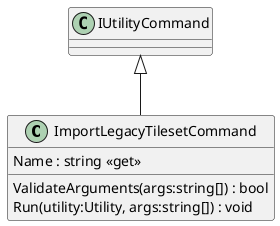 @startuml
class ImportLegacyTilesetCommand {
    Name : string <<get>>
    ValidateArguments(args:string[]) : bool
    Run(utility:Utility, args:string[]) : void
}
IUtilityCommand <|-- ImportLegacyTilesetCommand
@enduml
